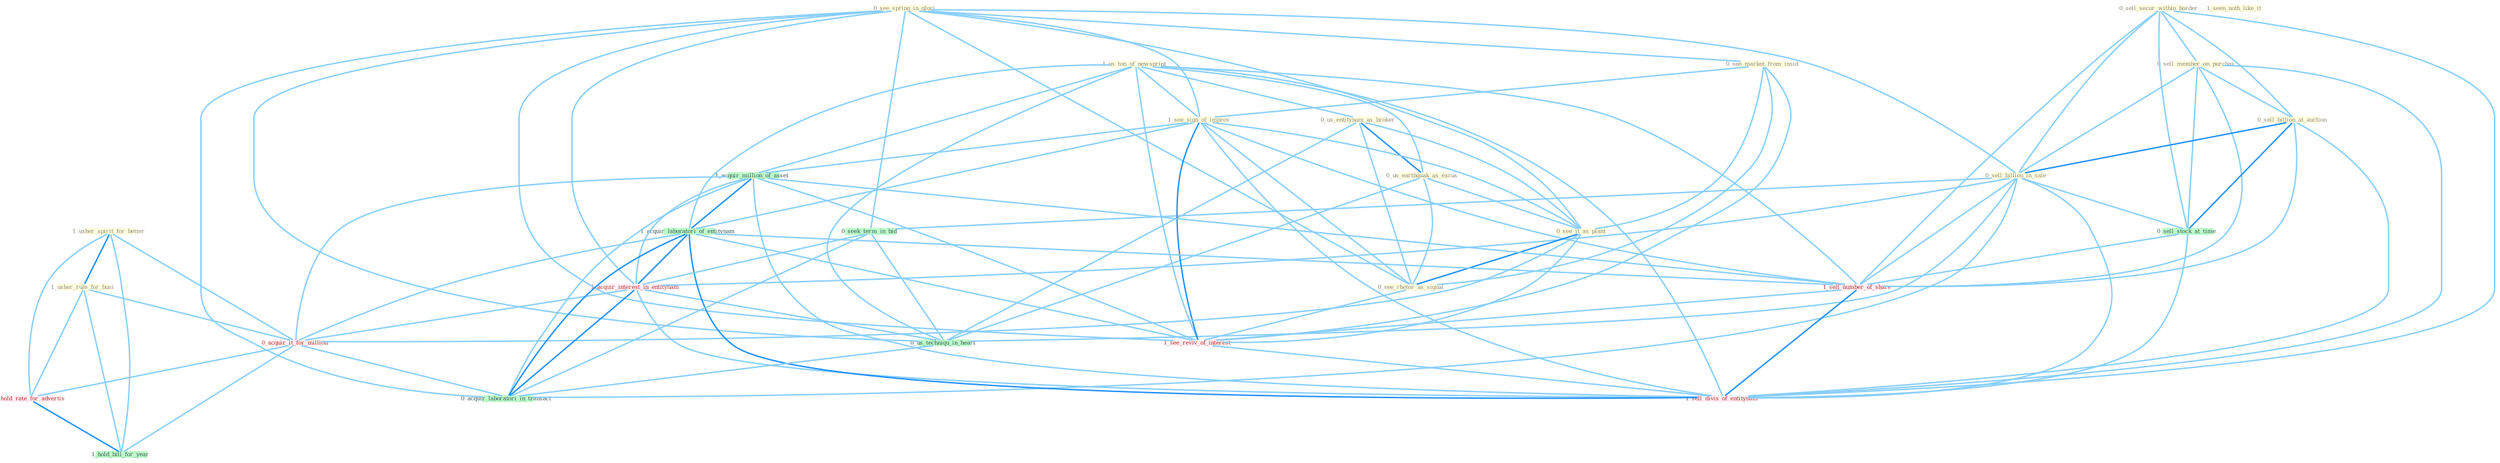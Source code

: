 Graph G{ 
    node
    [shape=polygon,style=filled,width=.5,height=.06,color="#BDFCC9",fixedsize=true,fontsize=4,
    fontcolor="#2f4f4f"];
    {node
    [color="#ffffe0", fontcolor="#8b7d6b"] "0_sell_secur_within_border " "1_us_ton_of_newsprint " "1_usher_spirit_for_better " "0_sell_member_on_purchas " "0_see_spring_in_glori " "1_usher_rule_for_busi " "0_sell_billion_at_auction " "0_us_entitynam_as_broker " "0_us_earthquak_as_excus " "0_sell_billion_in_sale " "0_see_market_from_insid " "1_see_sign_of_improv " "0_see_it_as_plant " "0_see_rhetor_as_signal " "1_seen_noth_like_it "}
{node [color="#fff0f5", fontcolor="#b22222"] "1_acquir_interest_in_entitynam " "0_acquir_it_for_million " "0_hold_rate_for_advertis " "1_sell_number_of_share " "1_see_reviv_of_interest " "1_sell_divis_of_entitynam "}
edge [color="#B0E2FF"];

	"0_sell_secur_within_border " -- "0_sell_member_on_purchas " [w="1", color="#87cefa" ];
	"0_sell_secur_within_border " -- "0_sell_billion_at_auction " [w="1", color="#87cefa" ];
	"0_sell_secur_within_border " -- "0_sell_billion_in_sale " [w="1", color="#87cefa" ];
	"0_sell_secur_within_border " -- "0_sell_stock_at_time " [w="1", color="#87cefa" ];
	"0_sell_secur_within_border " -- "1_sell_number_of_share " [w="1", color="#87cefa" ];
	"0_sell_secur_within_border " -- "1_sell_divis_of_entitynam " [w="1", color="#87cefa" ];
	"1_us_ton_of_newsprint " -- "0_us_entitynam_as_broker " [w="1", color="#87cefa" ];
	"1_us_ton_of_newsprint " -- "0_us_earthquak_as_excus " [w="1", color="#87cefa" ];
	"1_us_ton_of_newsprint " -- "1_see_sign_of_improv " [w="1", color="#87cefa" ];
	"1_us_ton_of_newsprint " -- "1_acquir_million_of_asset " [w="1", color="#87cefa" ];
	"1_us_ton_of_newsprint " -- "1_acquir_laboratori_of_entitynam " [w="1", color="#87cefa" ];
	"1_us_ton_of_newsprint " -- "0_us_techniqu_in_heart " [w="1", color="#87cefa" ];
	"1_us_ton_of_newsprint " -- "1_sell_number_of_share " [w="1", color="#87cefa" ];
	"1_us_ton_of_newsprint " -- "1_see_reviv_of_interest " [w="1", color="#87cefa" ];
	"1_us_ton_of_newsprint " -- "1_sell_divis_of_entitynam " [w="1", color="#87cefa" ];
	"1_usher_spirit_for_better " -- "1_usher_rule_for_busi " [w="2", color="#1e90ff" , len=0.8];
	"1_usher_spirit_for_better " -- "0_acquir_it_for_million " [w="1", color="#87cefa" ];
	"1_usher_spirit_for_better " -- "0_hold_rate_for_advertis " [w="1", color="#87cefa" ];
	"1_usher_spirit_for_better " -- "1_hold_bill_for_year " [w="1", color="#87cefa" ];
	"0_sell_member_on_purchas " -- "0_sell_billion_at_auction " [w="1", color="#87cefa" ];
	"0_sell_member_on_purchas " -- "0_sell_billion_in_sale " [w="1", color="#87cefa" ];
	"0_sell_member_on_purchas " -- "0_sell_stock_at_time " [w="1", color="#87cefa" ];
	"0_sell_member_on_purchas " -- "1_sell_number_of_share " [w="1", color="#87cefa" ];
	"0_sell_member_on_purchas " -- "1_sell_divis_of_entitynam " [w="1", color="#87cefa" ];
	"0_see_spring_in_glori " -- "0_sell_billion_in_sale " [w="1", color="#87cefa" ];
	"0_see_spring_in_glori " -- "0_see_market_from_insid " [w="1", color="#87cefa" ];
	"0_see_spring_in_glori " -- "1_see_sign_of_improv " [w="1", color="#87cefa" ];
	"0_see_spring_in_glori " -- "0_see_it_as_plant " [w="1", color="#87cefa" ];
	"0_see_spring_in_glori " -- "0_see_rhetor_as_signal " [w="1", color="#87cefa" ];
	"0_see_spring_in_glori " -- "0_seek_term_in_bid " [w="1", color="#87cefa" ];
	"0_see_spring_in_glori " -- "1_acquir_interest_in_entitynam " [w="1", color="#87cefa" ];
	"0_see_spring_in_glori " -- "0_us_techniqu_in_heart " [w="1", color="#87cefa" ];
	"0_see_spring_in_glori " -- "0_acquir_laboratori_in_transact " [w="1", color="#87cefa" ];
	"0_see_spring_in_glori " -- "1_see_reviv_of_interest " [w="1", color="#87cefa" ];
	"1_usher_rule_for_busi " -- "0_acquir_it_for_million " [w="1", color="#87cefa" ];
	"1_usher_rule_for_busi " -- "0_hold_rate_for_advertis " [w="1", color="#87cefa" ];
	"1_usher_rule_for_busi " -- "1_hold_bill_for_year " [w="1", color="#87cefa" ];
	"0_sell_billion_at_auction " -- "0_sell_billion_in_sale " [w="2", color="#1e90ff" , len=0.8];
	"0_sell_billion_at_auction " -- "0_sell_stock_at_time " [w="2", color="#1e90ff" , len=0.8];
	"0_sell_billion_at_auction " -- "1_sell_number_of_share " [w="1", color="#87cefa" ];
	"0_sell_billion_at_auction " -- "1_sell_divis_of_entitynam " [w="1", color="#87cefa" ];
	"0_us_entitynam_as_broker " -- "0_us_earthquak_as_excus " [w="2", color="#1e90ff" , len=0.8];
	"0_us_entitynam_as_broker " -- "0_see_it_as_plant " [w="1", color="#87cefa" ];
	"0_us_entitynam_as_broker " -- "0_see_rhetor_as_signal " [w="1", color="#87cefa" ];
	"0_us_entitynam_as_broker " -- "0_us_techniqu_in_heart " [w="1", color="#87cefa" ];
	"0_us_earthquak_as_excus " -- "0_see_it_as_plant " [w="1", color="#87cefa" ];
	"0_us_earthquak_as_excus " -- "0_see_rhetor_as_signal " [w="1", color="#87cefa" ];
	"0_us_earthquak_as_excus " -- "0_us_techniqu_in_heart " [w="1", color="#87cefa" ];
	"0_sell_billion_in_sale " -- "0_seek_term_in_bid " [w="1", color="#87cefa" ];
	"0_sell_billion_in_sale " -- "1_acquir_interest_in_entitynam " [w="1", color="#87cefa" ];
	"0_sell_billion_in_sale " -- "0_us_techniqu_in_heart " [w="1", color="#87cefa" ];
	"0_sell_billion_in_sale " -- "0_acquir_laboratori_in_transact " [w="1", color="#87cefa" ];
	"0_sell_billion_in_sale " -- "0_sell_stock_at_time " [w="1", color="#87cefa" ];
	"0_sell_billion_in_sale " -- "1_sell_number_of_share " [w="1", color="#87cefa" ];
	"0_sell_billion_in_sale " -- "1_sell_divis_of_entitynam " [w="1", color="#87cefa" ];
	"0_see_market_from_insid " -- "1_see_sign_of_improv " [w="1", color="#87cefa" ];
	"0_see_market_from_insid " -- "0_see_it_as_plant " [w="1", color="#87cefa" ];
	"0_see_market_from_insid " -- "0_see_rhetor_as_signal " [w="1", color="#87cefa" ];
	"0_see_market_from_insid " -- "1_see_reviv_of_interest " [w="1", color="#87cefa" ];
	"1_see_sign_of_improv " -- "0_see_it_as_plant " [w="1", color="#87cefa" ];
	"1_see_sign_of_improv " -- "0_see_rhetor_as_signal " [w="1", color="#87cefa" ];
	"1_see_sign_of_improv " -- "1_acquir_million_of_asset " [w="1", color="#87cefa" ];
	"1_see_sign_of_improv " -- "1_acquir_laboratori_of_entitynam " [w="1", color="#87cefa" ];
	"1_see_sign_of_improv " -- "1_sell_number_of_share " [w="1", color="#87cefa" ];
	"1_see_sign_of_improv " -- "1_see_reviv_of_interest " [w="2", color="#1e90ff" , len=0.8];
	"1_see_sign_of_improv " -- "1_sell_divis_of_entitynam " [w="1", color="#87cefa" ];
	"0_see_it_as_plant " -- "0_see_rhetor_as_signal " [w="2", color="#1e90ff" , len=0.8];
	"0_see_it_as_plant " -- "0_acquir_it_for_million " [w="1", color="#87cefa" ];
	"0_see_it_as_plant " -- "1_see_reviv_of_interest " [w="1", color="#87cefa" ];
	"0_see_rhetor_as_signal " -- "1_see_reviv_of_interest " [w="1", color="#87cefa" ];
	"1_acquir_million_of_asset " -- "1_acquir_laboratori_of_entitynam " [w="2", color="#1e90ff" , len=0.8];
	"1_acquir_million_of_asset " -- "1_acquir_interest_in_entitynam " [w="1", color="#87cefa" ];
	"1_acquir_million_of_asset " -- "0_acquir_it_for_million " [w="1", color="#87cefa" ];
	"1_acquir_million_of_asset " -- "0_acquir_laboratori_in_transact " [w="1", color="#87cefa" ];
	"1_acquir_million_of_asset " -- "1_sell_number_of_share " [w="1", color="#87cefa" ];
	"1_acquir_million_of_asset " -- "1_see_reviv_of_interest " [w="1", color="#87cefa" ];
	"1_acquir_million_of_asset " -- "1_sell_divis_of_entitynam " [w="1", color="#87cefa" ];
	"1_acquir_laboratori_of_entitynam " -- "1_acquir_interest_in_entitynam " [w="2", color="#1e90ff" , len=0.8];
	"1_acquir_laboratori_of_entitynam " -- "0_acquir_it_for_million " [w="1", color="#87cefa" ];
	"1_acquir_laboratori_of_entitynam " -- "0_acquir_laboratori_in_transact " [w="2", color="#1e90ff" , len=0.8];
	"1_acquir_laboratori_of_entitynam " -- "1_sell_number_of_share " [w="1", color="#87cefa" ];
	"1_acquir_laboratori_of_entitynam " -- "1_see_reviv_of_interest " [w="1", color="#87cefa" ];
	"1_acquir_laboratori_of_entitynam " -- "1_sell_divis_of_entitynam " [w="2", color="#1e90ff" , len=0.8];
	"0_seek_term_in_bid " -- "1_acquir_interest_in_entitynam " [w="1", color="#87cefa" ];
	"0_seek_term_in_bid " -- "0_us_techniqu_in_heart " [w="1", color="#87cefa" ];
	"0_seek_term_in_bid " -- "0_acquir_laboratori_in_transact " [w="1", color="#87cefa" ];
	"1_acquir_interest_in_entitynam " -- "0_us_techniqu_in_heart " [w="1", color="#87cefa" ];
	"1_acquir_interest_in_entitynam " -- "0_acquir_it_for_million " [w="1", color="#87cefa" ];
	"1_acquir_interest_in_entitynam " -- "0_acquir_laboratori_in_transact " [w="2", color="#1e90ff" , len=0.8];
	"1_acquir_interest_in_entitynam " -- "1_sell_divis_of_entitynam " [w="1", color="#87cefa" ];
	"0_us_techniqu_in_heart " -- "0_acquir_laboratori_in_transact " [w="1", color="#87cefa" ];
	"0_acquir_it_for_million " -- "0_hold_rate_for_advertis " [w="1", color="#87cefa" ];
	"0_acquir_it_for_million " -- "0_acquir_laboratori_in_transact " [w="1", color="#87cefa" ];
	"0_acquir_it_for_million " -- "1_hold_bill_for_year " [w="1", color="#87cefa" ];
	"0_hold_rate_for_advertis " -- "1_hold_bill_for_year " [w="2", color="#1e90ff" , len=0.8];
	"0_sell_stock_at_time " -- "1_sell_number_of_share " [w="1", color="#87cefa" ];
	"0_sell_stock_at_time " -- "1_sell_divis_of_entitynam " [w="1", color="#87cefa" ];
	"1_sell_number_of_share " -- "1_see_reviv_of_interest " [w="1", color="#87cefa" ];
	"1_sell_number_of_share " -- "1_sell_divis_of_entitynam " [w="2", color="#1e90ff" , len=0.8];
	"1_see_reviv_of_interest " -- "1_sell_divis_of_entitynam " [w="1", color="#87cefa" ];
}
